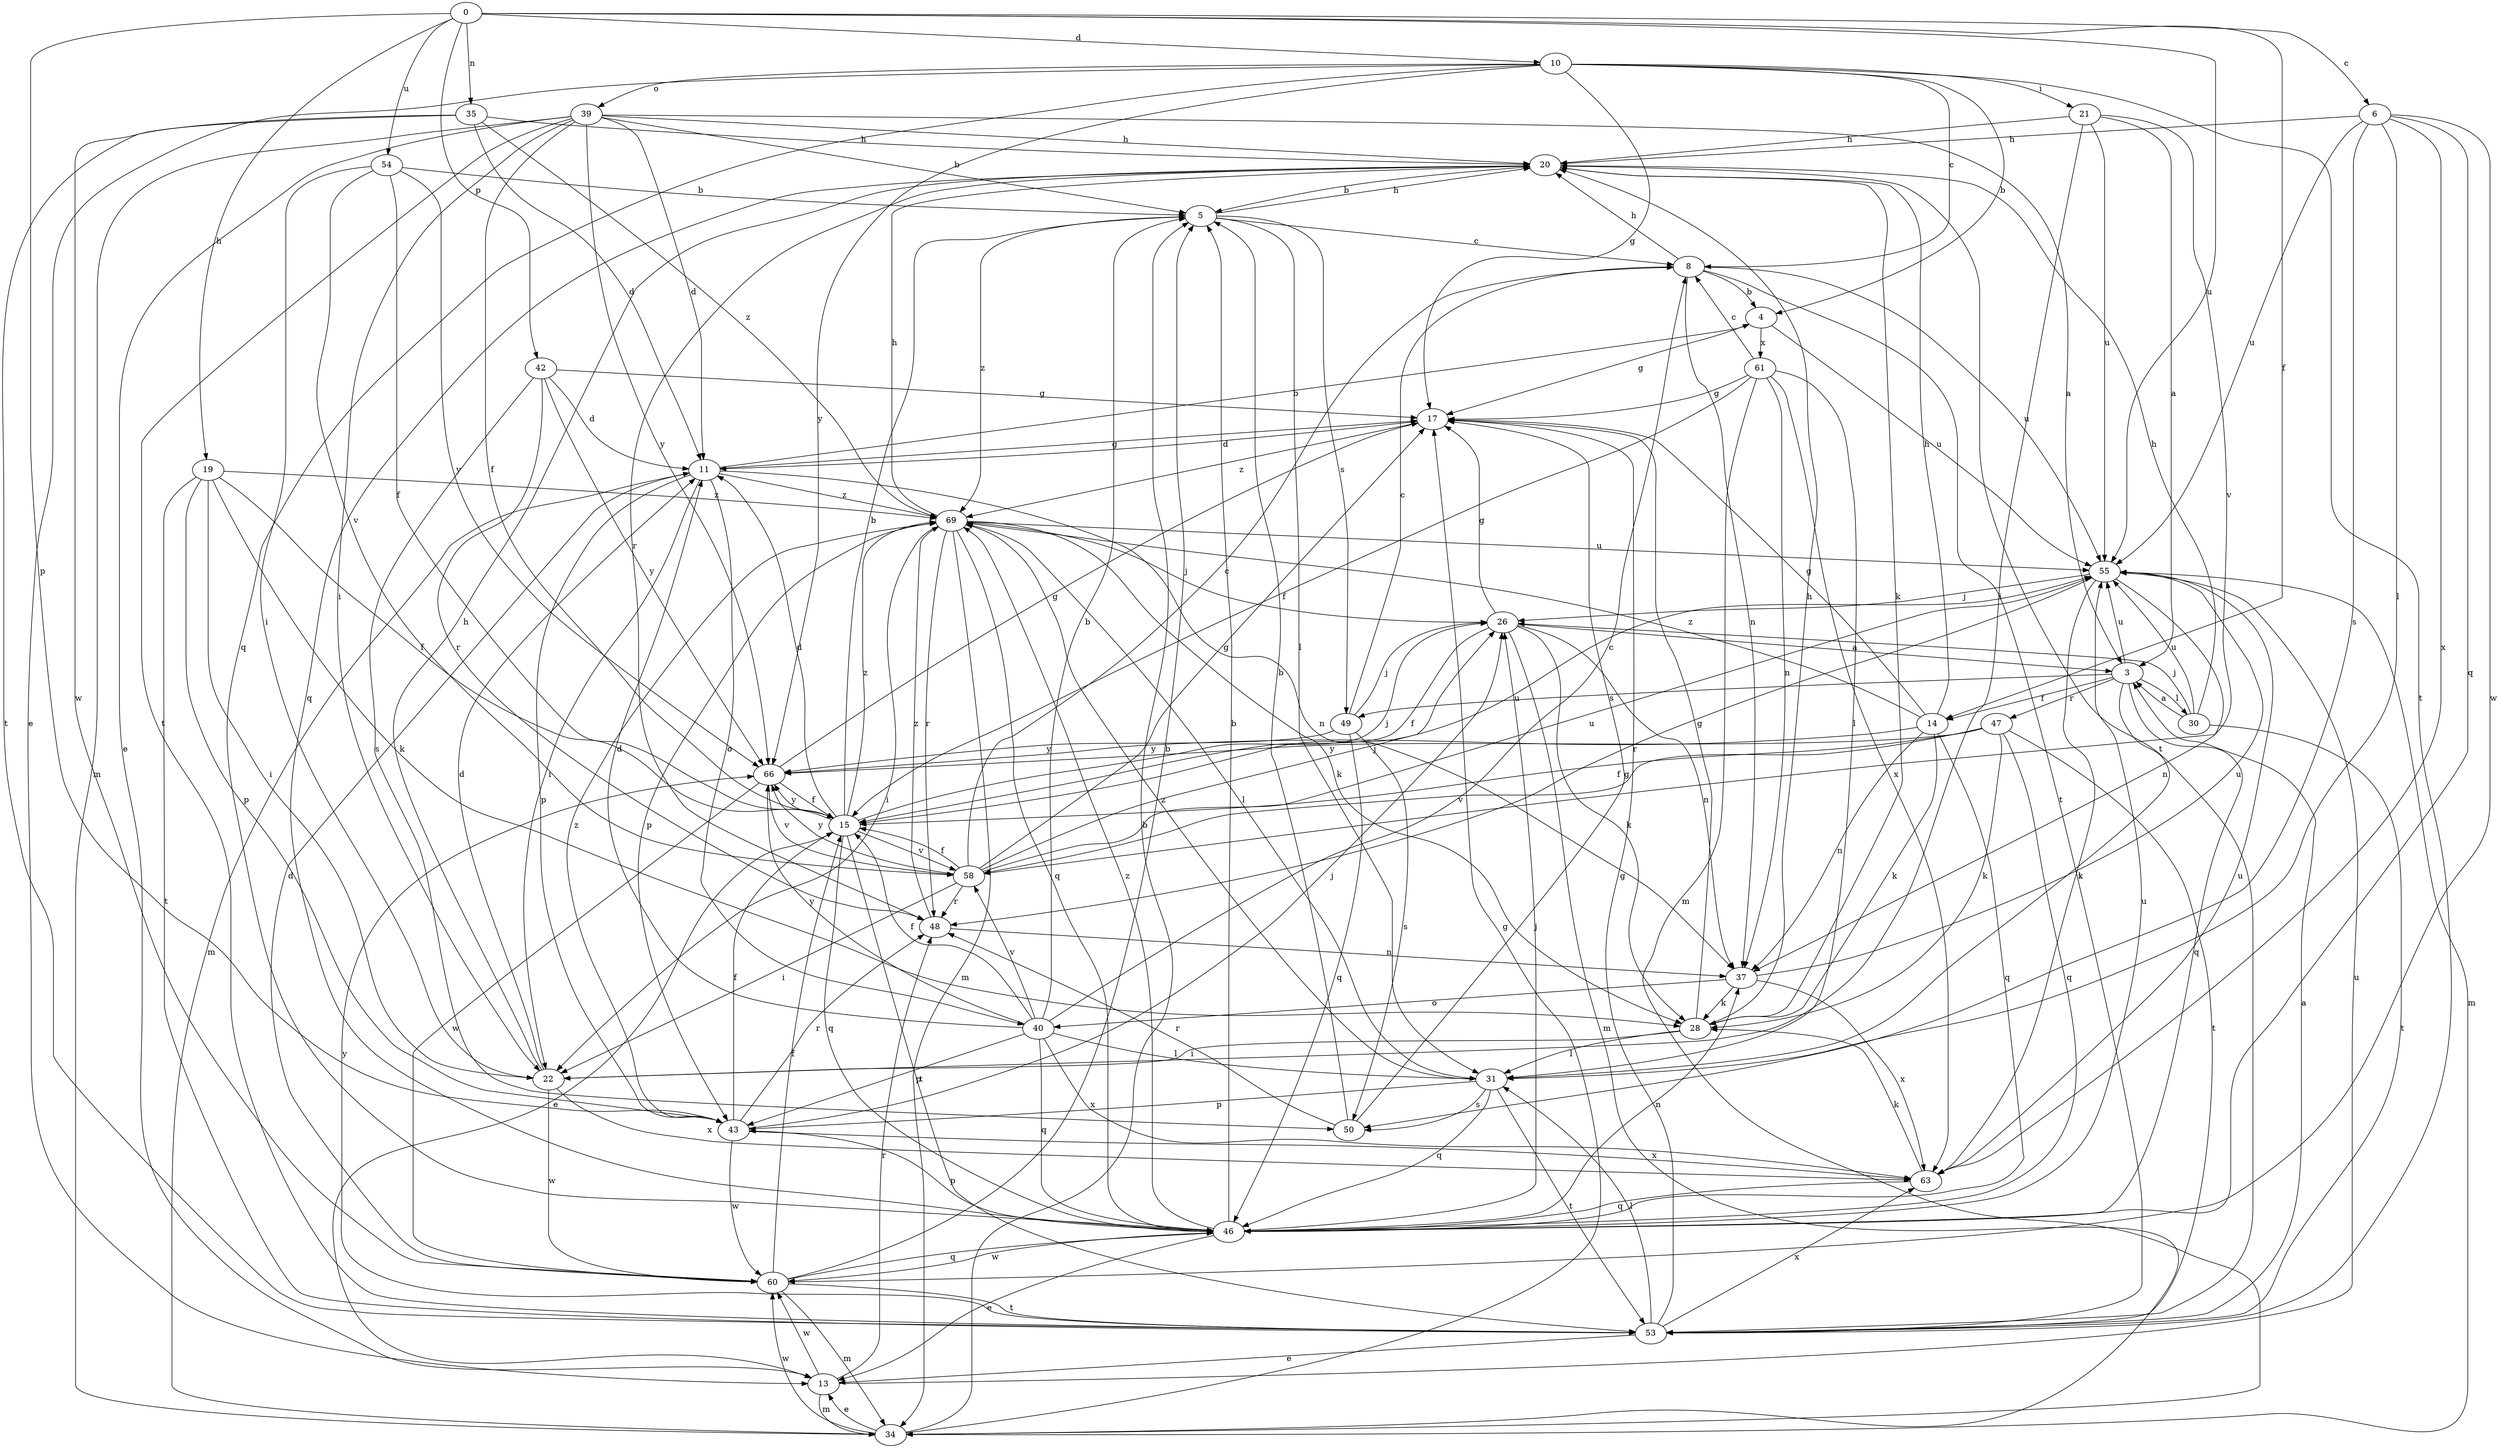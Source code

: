 strict digraph  {
0;
3;
4;
5;
6;
8;
10;
11;
13;
14;
15;
17;
19;
20;
21;
22;
26;
28;
30;
31;
34;
35;
37;
39;
40;
42;
43;
46;
47;
48;
49;
50;
53;
54;
55;
58;
60;
61;
63;
66;
69;
0 -> 6  [label=c];
0 -> 10  [label=d];
0 -> 14  [label=f];
0 -> 19  [label=h];
0 -> 35  [label=n];
0 -> 42  [label=p];
0 -> 43  [label=p];
0 -> 54  [label=u];
0 -> 55  [label=u];
3 -> 14  [label=f];
3 -> 30  [label=l];
3 -> 31  [label=l];
3 -> 46  [label=q];
3 -> 47  [label=r];
3 -> 49  [label=s];
3 -> 55  [label=u];
4 -> 17  [label=g];
4 -> 55  [label=u];
4 -> 61  [label=x];
5 -> 8  [label=c];
5 -> 20  [label=h];
5 -> 31  [label=l];
5 -> 49  [label=s];
5 -> 69  [label=z];
6 -> 20  [label=h];
6 -> 31  [label=l];
6 -> 46  [label=q];
6 -> 50  [label=s];
6 -> 55  [label=u];
6 -> 60  [label=w];
6 -> 63  [label=x];
8 -> 4  [label=b];
8 -> 20  [label=h];
8 -> 37  [label=n];
8 -> 53  [label=t];
8 -> 55  [label=u];
10 -> 4  [label=b];
10 -> 8  [label=c];
10 -> 13  [label=e];
10 -> 17  [label=g];
10 -> 21  [label=i];
10 -> 39  [label=o];
10 -> 46  [label=q];
10 -> 53  [label=t];
10 -> 66  [label=y];
11 -> 4  [label=b];
11 -> 17  [label=g];
11 -> 22  [label=i];
11 -> 34  [label=m];
11 -> 37  [label=n];
11 -> 40  [label=o];
11 -> 43  [label=p];
11 -> 69  [label=z];
13 -> 34  [label=m];
13 -> 48  [label=r];
13 -> 55  [label=u];
13 -> 60  [label=w];
14 -> 17  [label=g];
14 -> 20  [label=h];
14 -> 28  [label=k];
14 -> 37  [label=n];
14 -> 46  [label=q];
14 -> 66  [label=y];
14 -> 69  [label=z];
15 -> 5  [label=b];
15 -> 11  [label=d];
15 -> 13  [label=e];
15 -> 26  [label=j];
15 -> 46  [label=q];
15 -> 53  [label=t];
15 -> 55  [label=u];
15 -> 58  [label=v];
15 -> 66  [label=y];
15 -> 69  [label=z];
17 -> 11  [label=d];
17 -> 69  [label=z];
19 -> 15  [label=f];
19 -> 22  [label=i];
19 -> 28  [label=k];
19 -> 43  [label=p];
19 -> 53  [label=t];
19 -> 69  [label=z];
20 -> 5  [label=b];
20 -> 28  [label=k];
20 -> 46  [label=q];
20 -> 48  [label=r];
20 -> 53  [label=t];
21 -> 3  [label=a];
21 -> 20  [label=h];
21 -> 22  [label=i];
21 -> 55  [label=u];
21 -> 58  [label=v];
22 -> 11  [label=d];
22 -> 20  [label=h];
22 -> 60  [label=w];
22 -> 63  [label=x];
26 -> 3  [label=a];
26 -> 15  [label=f];
26 -> 17  [label=g];
26 -> 28  [label=k];
26 -> 34  [label=m];
26 -> 37  [label=n];
28 -> 17  [label=g];
28 -> 20  [label=h];
28 -> 22  [label=i];
28 -> 31  [label=l];
30 -> 3  [label=a];
30 -> 20  [label=h];
30 -> 26  [label=j];
30 -> 53  [label=t];
30 -> 55  [label=u];
31 -> 43  [label=p];
31 -> 46  [label=q];
31 -> 50  [label=s];
31 -> 53  [label=t];
31 -> 69  [label=z];
34 -> 5  [label=b];
34 -> 13  [label=e];
34 -> 17  [label=g];
34 -> 60  [label=w];
35 -> 11  [label=d];
35 -> 20  [label=h];
35 -> 53  [label=t];
35 -> 60  [label=w];
35 -> 69  [label=z];
37 -> 28  [label=k];
37 -> 40  [label=o];
37 -> 55  [label=u];
37 -> 63  [label=x];
39 -> 3  [label=a];
39 -> 5  [label=b];
39 -> 11  [label=d];
39 -> 13  [label=e];
39 -> 15  [label=f];
39 -> 20  [label=h];
39 -> 22  [label=i];
39 -> 34  [label=m];
39 -> 53  [label=t];
39 -> 66  [label=y];
40 -> 5  [label=b];
40 -> 8  [label=c];
40 -> 11  [label=d];
40 -> 15  [label=f];
40 -> 31  [label=l];
40 -> 43  [label=p];
40 -> 46  [label=q];
40 -> 58  [label=v];
40 -> 63  [label=x];
40 -> 66  [label=y];
42 -> 11  [label=d];
42 -> 17  [label=g];
42 -> 48  [label=r];
42 -> 50  [label=s];
42 -> 66  [label=y];
43 -> 15  [label=f];
43 -> 26  [label=j];
43 -> 48  [label=r];
43 -> 60  [label=w];
43 -> 63  [label=x];
43 -> 69  [label=z];
46 -> 5  [label=b];
46 -> 13  [label=e];
46 -> 26  [label=j];
46 -> 37  [label=n];
46 -> 43  [label=p];
46 -> 55  [label=u];
46 -> 60  [label=w];
46 -> 69  [label=z];
47 -> 15  [label=f];
47 -> 28  [label=k];
47 -> 46  [label=q];
47 -> 53  [label=t];
47 -> 58  [label=v];
47 -> 66  [label=y];
48 -> 37  [label=n];
48 -> 69  [label=z];
49 -> 8  [label=c];
49 -> 26  [label=j];
49 -> 46  [label=q];
49 -> 50  [label=s];
49 -> 66  [label=y];
50 -> 5  [label=b];
50 -> 17  [label=g];
50 -> 48  [label=r];
53 -> 3  [label=a];
53 -> 13  [label=e];
53 -> 17  [label=g];
53 -> 31  [label=l];
53 -> 63  [label=x];
53 -> 66  [label=y];
54 -> 5  [label=b];
54 -> 15  [label=f];
54 -> 22  [label=i];
54 -> 58  [label=v];
54 -> 66  [label=y];
55 -> 26  [label=j];
55 -> 34  [label=m];
55 -> 37  [label=n];
55 -> 48  [label=r];
55 -> 63  [label=x];
58 -> 8  [label=c];
58 -> 15  [label=f];
58 -> 17  [label=g];
58 -> 22  [label=i];
58 -> 26  [label=j];
58 -> 48  [label=r];
58 -> 55  [label=u];
58 -> 66  [label=y];
60 -> 5  [label=b];
60 -> 11  [label=d];
60 -> 15  [label=f];
60 -> 34  [label=m];
60 -> 46  [label=q];
60 -> 53  [label=t];
61 -> 8  [label=c];
61 -> 15  [label=f];
61 -> 17  [label=g];
61 -> 31  [label=l];
61 -> 34  [label=m];
61 -> 37  [label=n];
61 -> 63  [label=x];
63 -> 28  [label=k];
63 -> 46  [label=q];
63 -> 55  [label=u];
66 -> 15  [label=f];
66 -> 17  [label=g];
66 -> 58  [label=v];
66 -> 60  [label=w];
69 -> 20  [label=h];
69 -> 22  [label=i];
69 -> 26  [label=j];
69 -> 28  [label=k];
69 -> 31  [label=l];
69 -> 34  [label=m];
69 -> 43  [label=p];
69 -> 46  [label=q];
69 -> 48  [label=r];
69 -> 55  [label=u];
}
